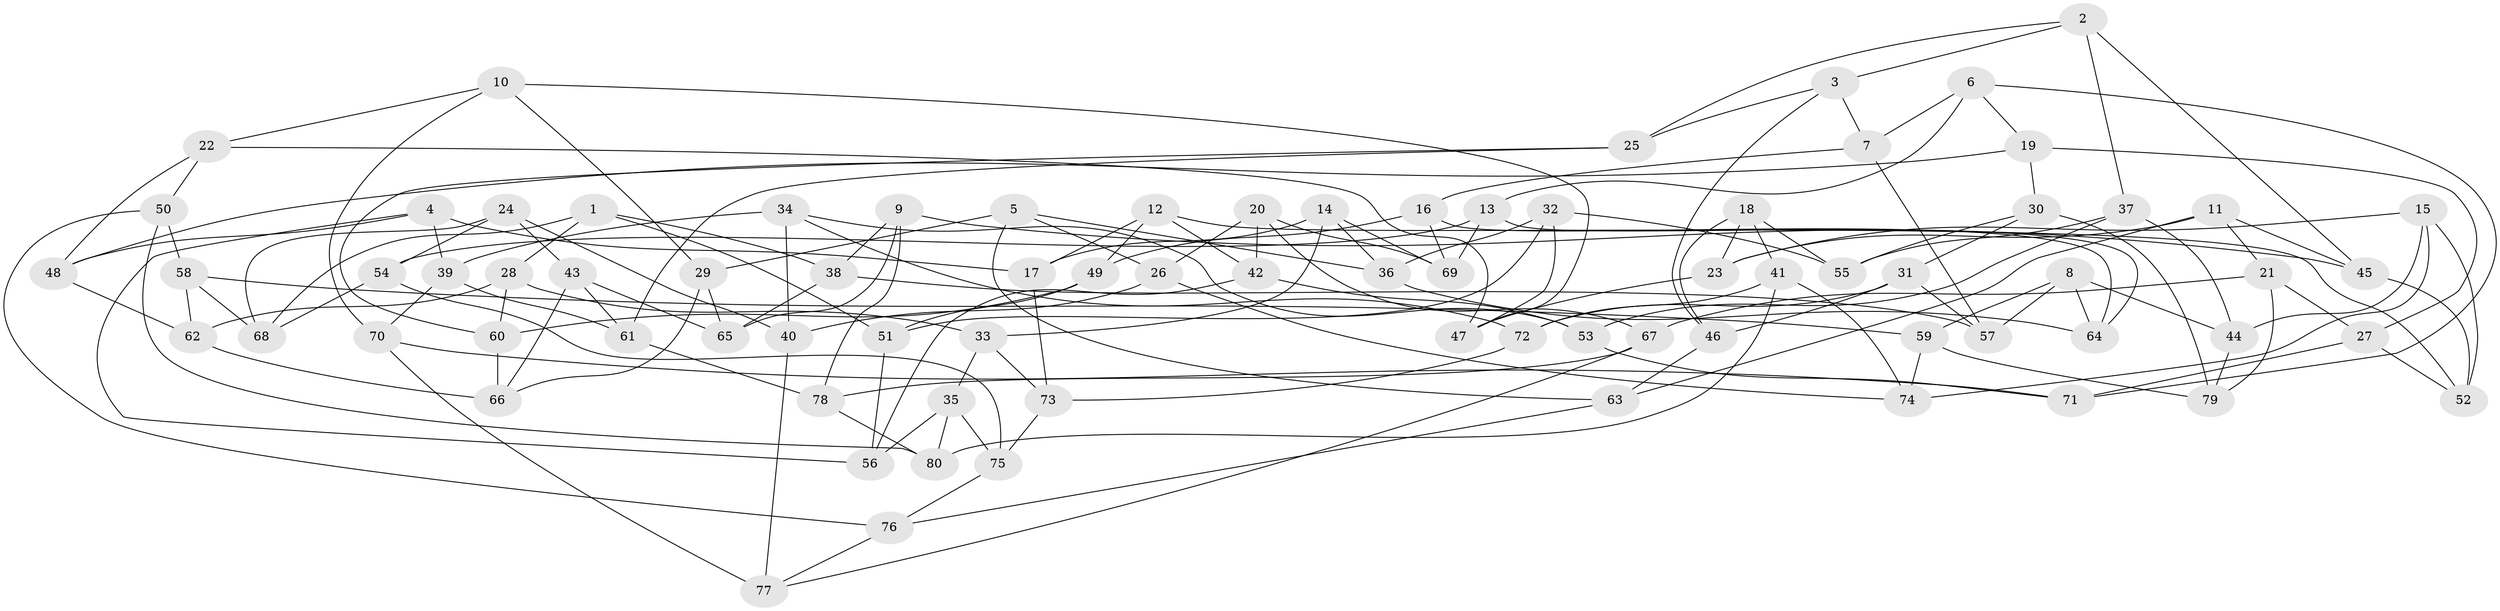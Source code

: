 // Generated by graph-tools (version 1.1) at 2025/11/02/27/25 16:11:50]
// undirected, 80 vertices, 160 edges
graph export_dot {
graph [start="1"]
  node [color=gray90,style=filled];
  1;
  2;
  3;
  4;
  5;
  6;
  7;
  8;
  9;
  10;
  11;
  12;
  13;
  14;
  15;
  16;
  17;
  18;
  19;
  20;
  21;
  22;
  23;
  24;
  25;
  26;
  27;
  28;
  29;
  30;
  31;
  32;
  33;
  34;
  35;
  36;
  37;
  38;
  39;
  40;
  41;
  42;
  43;
  44;
  45;
  46;
  47;
  48;
  49;
  50;
  51;
  52;
  53;
  54;
  55;
  56;
  57;
  58;
  59;
  60;
  61;
  62;
  63;
  64;
  65;
  66;
  67;
  68;
  69;
  70;
  71;
  72;
  73;
  74;
  75;
  76;
  77;
  78;
  79;
  80;
  1 -- 28;
  1 -- 68;
  1 -- 38;
  1 -- 51;
  2 -- 45;
  2 -- 25;
  2 -- 3;
  2 -- 37;
  3 -- 7;
  3 -- 46;
  3 -- 25;
  4 -- 39;
  4 -- 17;
  4 -- 56;
  4 -- 48;
  5 -- 63;
  5 -- 36;
  5 -- 26;
  5 -- 29;
  6 -- 19;
  6 -- 7;
  6 -- 71;
  6 -- 13;
  7 -- 57;
  7 -- 16;
  8 -- 44;
  8 -- 57;
  8 -- 59;
  8 -- 64;
  9 -- 45;
  9 -- 38;
  9 -- 78;
  9 -- 65;
  10 -- 22;
  10 -- 70;
  10 -- 29;
  10 -- 47;
  11 -- 23;
  11 -- 21;
  11 -- 63;
  11 -- 45;
  12 -- 52;
  12 -- 17;
  12 -- 42;
  12 -- 49;
  13 -- 69;
  13 -- 64;
  13 -- 54;
  14 -- 36;
  14 -- 69;
  14 -- 17;
  14 -- 33;
  15 -- 23;
  15 -- 52;
  15 -- 74;
  15 -- 44;
  16 -- 49;
  16 -- 69;
  16 -- 64;
  17 -- 73;
  18 -- 23;
  18 -- 41;
  18 -- 55;
  18 -- 46;
  19 -- 48;
  19 -- 30;
  19 -- 27;
  20 -- 69;
  20 -- 26;
  20 -- 42;
  20 -- 67;
  21 -- 67;
  21 -- 27;
  21 -- 79;
  22 -- 47;
  22 -- 50;
  22 -- 48;
  23 -- 47;
  24 -- 54;
  24 -- 43;
  24 -- 68;
  24 -- 40;
  25 -- 60;
  25 -- 61;
  26 -- 40;
  26 -- 74;
  27 -- 52;
  27 -- 71;
  28 -- 62;
  28 -- 60;
  28 -- 33;
  29 -- 65;
  29 -- 66;
  30 -- 31;
  30 -- 79;
  30 -- 55;
  31 -- 46;
  31 -- 72;
  31 -- 57;
  32 -- 51;
  32 -- 36;
  32 -- 55;
  32 -- 47;
  33 -- 73;
  33 -- 35;
  34 -- 53;
  34 -- 39;
  34 -- 72;
  34 -- 40;
  35 -- 75;
  35 -- 80;
  35 -- 56;
  36 -- 64;
  37 -- 55;
  37 -- 53;
  37 -- 44;
  38 -- 57;
  38 -- 65;
  39 -- 61;
  39 -- 70;
  40 -- 77;
  41 -- 80;
  41 -- 74;
  41 -- 72;
  42 -- 53;
  42 -- 56;
  43 -- 66;
  43 -- 65;
  43 -- 61;
  44 -- 79;
  45 -- 52;
  46 -- 63;
  48 -- 62;
  49 -- 51;
  49 -- 60;
  50 -- 80;
  50 -- 58;
  50 -- 76;
  51 -- 56;
  53 -- 71;
  54 -- 75;
  54 -- 68;
  58 -- 59;
  58 -- 68;
  58 -- 62;
  59 -- 74;
  59 -- 79;
  60 -- 66;
  61 -- 78;
  62 -- 66;
  63 -- 76;
  67 -- 78;
  67 -- 77;
  70 -- 71;
  70 -- 77;
  72 -- 73;
  73 -- 75;
  75 -- 76;
  76 -- 77;
  78 -- 80;
}
